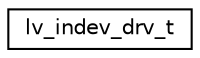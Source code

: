 digraph "Graphical Class Hierarchy"
{
 // LATEX_PDF_SIZE
  edge [fontname="Helvetica",fontsize="10",labelfontname="Helvetica",labelfontsize="10"];
  node [fontname="Helvetica",fontsize="10",shape=record];
  rankdir="LR";
  Node0 [label="lv_indev_drv_t",height=0.2,width=0.4,color="black", fillcolor="white", style="filled",URL="$structlv__indev__drv__t.html",tooltip=" "];
}
